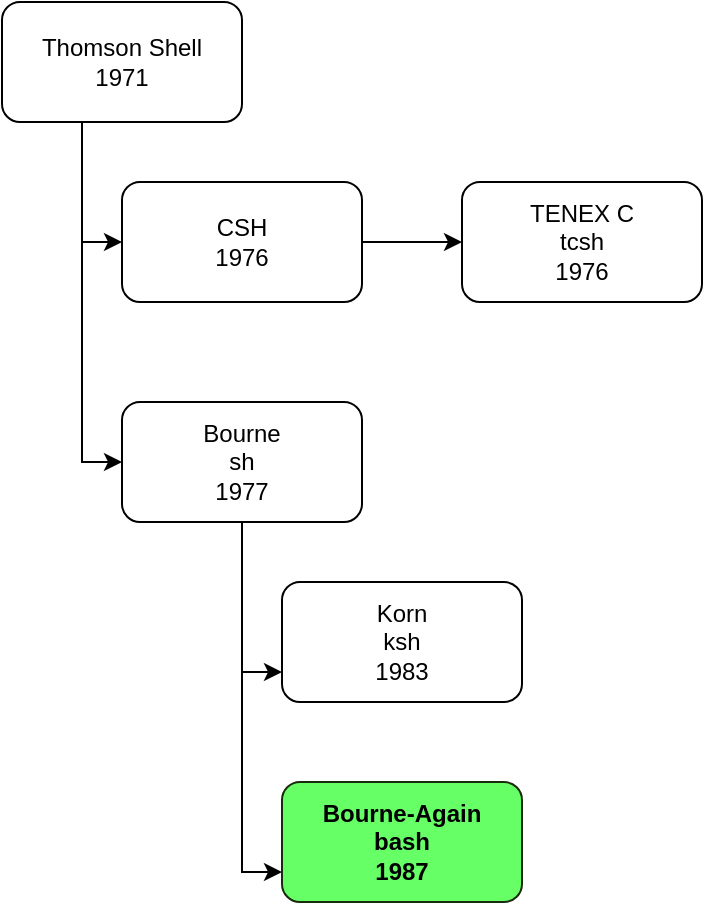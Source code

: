 <mxfile>
    <diagram id="sE_6M5DAmuqF8n5SvqPJ" name="Page-1">
        <mxGraphModel dx="683" dy="560" grid="0" gridSize="10" guides="1" tooltips="1" connect="1" arrows="1" fold="1" page="1" pageScale="1" pageWidth="850" pageHeight="1100" math="0" shadow="0">
            <root>
                <mxCell id="0"/>
                <mxCell id="1" parent="0"/>
                <mxCell id="7" style="edgeStyle=orthogonalEdgeStyle;rounded=0;orthogonalLoop=1;jettySize=auto;html=1;entryX=0;entryY=0.5;entryDx=0;entryDy=0;" edge="1" parent="1" source="2" target="3">
                    <mxGeometry relative="1" as="geometry">
                        <Array as="points">
                            <mxPoint x="90" y="160"/>
                        </Array>
                    </mxGeometry>
                </mxCell>
                <mxCell id="8" style="edgeStyle=orthogonalEdgeStyle;rounded=0;orthogonalLoop=1;jettySize=auto;html=1;entryX=0;entryY=0.5;entryDx=0;entryDy=0;" edge="1" parent="1" source="2" target="4">
                    <mxGeometry relative="1" as="geometry">
                        <Array as="points">
                            <mxPoint x="90" y="270"/>
                        </Array>
                    </mxGeometry>
                </mxCell>
                <mxCell id="2" value="Thomson Shell&lt;br&gt;1971" style="rounded=1;whiteSpace=wrap;html=1;" vertex="1" parent="1">
                    <mxGeometry x="50" y="40" width="120" height="60" as="geometry"/>
                </mxCell>
                <mxCell id="6" style="edgeStyle=orthogonalEdgeStyle;rounded=0;orthogonalLoop=1;jettySize=auto;html=1;entryX=0;entryY=0.5;entryDx=0;entryDy=0;" edge="1" parent="1" source="3" target="5">
                    <mxGeometry relative="1" as="geometry"/>
                </mxCell>
                <mxCell id="3" value="CSH &lt;br&gt;1976" style="rounded=1;whiteSpace=wrap;html=1;" vertex="1" parent="1">
                    <mxGeometry x="110" y="130" width="120" height="60" as="geometry"/>
                </mxCell>
                <mxCell id="11" style="edgeStyle=orthogonalEdgeStyle;rounded=0;orthogonalLoop=1;jettySize=auto;html=1;entryX=0;entryY=0.75;entryDx=0;entryDy=0;" edge="1" parent="1" source="4" target="9">
                    <mxGeometry relative="1" as="geometry"/>
                </mxCell>
                <mxCell id="12" style="edgeStyle=orthogonalEdgeStyle;rounded=0;orthogonalLoop=1;jettySize=auto;html=1;entryX=0;entryY=0.75;entryDx=0;entryDy=0;" edge="1" parent="1" source="4" target="10">
                    <mxGeometry relative="1" as="geometry"/>
                </mxCell>
                <mxCell id="4" value="Bourne&lt;br&gt;sh&lt;br&gt;1977" style="rounded=1;whiteSpace=wrap;html=1;" vertex="1" parent="1">
                    <mxGeometry x="110" y="240" width="120" height="60" as="geometry"/>
                </mxCell>
                <mxCell id="5" value="TENEX C&lt;br&gt;tcsh&lt;br&gt;1976" style="rounded=1;whiteSpace=wrap;html=1;" vertex="1" parent="1">
                    <mxGeometry x="280" y="130" width="120" height="60" as="geometry"/>
                </mxCell>
                <mxCell id="9" value="Korn&lt;br&gt;ksh&lt;br&gt;1983" style="rounded=1;whiteSpace=wrap;html=1;" vertex="1" parent="1">
                    <mxGeometry x="190" y="330" width="120" height="60" as="geometry"/>
                </mxCell>
                <mxCell id="10" value="&lt;font color=&quot;#000000&quot;&gt;&lt;b&gt;Bourne-Again&lt;br&gt;bash&lt;br&gt;1987&lt;/b&gt;&lt;/font&gt;" style="rounded=1;whiteSpace=wrap;html=1;fillColor=#66FF66;strokeColor=#182B0A;" vertex="1" parent="1">
                    <mxGeometry x="190" y="430" width="120" height="60" as="geometry"/>
                </mxCell>
            </root>
        </mxGraphModel>
    </diagram>
</mxfile>
